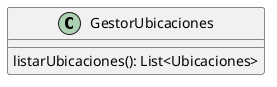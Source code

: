 @startuml GestorUbicaciones
class GestorUbicaciones{
    listarUbicaciones(): List<Ubicaciones>
}

@enduml